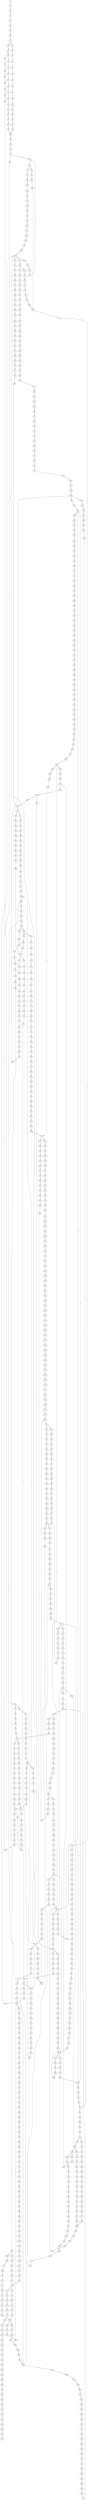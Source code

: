 strict digraph  {
	S0 -> S1 [ label = A ];
	S1 -> S2 [ label = C ];
	S2 -> S3 [ label = T ];
	S3 -> S4 [ label = T ];
	S4 -> S5 [ label = C ];
	S5 -> S6 [ label = A ];
	S6 -> S7 [ label = A ];
	S7 -> S8 [ label = C ];
	S8 -> S9 [ label = C ];
	S8 -> S10 [ label = T ];
	S9 -> S11 [ label = G ];
	S10 -> S12 [ label = G ];
	S11 -> S13 [ label = G ];
	S12 -> S14 [ label = G ];
	S12 -> S15 [ label = C ];
	S13 -> S16 [ label = C ];
	S14 -> S17 [ label = C ];
	S15 -> S18 [ label = C ];
	S16 -> S19 [ label = C ];
	S17 -> S20 [ label = C ];
	S18 -> S21 [ label = C ];
	S19 -> S22 [ label = C ];
	S20 -> S23 [ label = C ];
	S21 -> S24 [ label = T ];
	S22 -> S25 [ label = A ];
	S23 -> S26 [ label = A ];
	S24 -> S27 [ label = A ];
	S25 -> S28 [ label = G ];
	S26 -> S29 [ label = G ];
	S27 -> S30 [ label = G ];
	S28 -> S31 [ label = T ];
	S29 -> S32 [ label = G ];
	S30 -> S33 [ label = G ];
	S31 -> S34 [ label = T ];
	S32 -> S35 [ label = T ];
	S33 -> S36 [ label = T ];
	S34 -> S37 [ label = G ];
	S35 -> S38 [ label = G ];
	S36 -> S39 [ label = G ];
	S37 -> S40 [ label = T ];
	S38 -> S41 [ label = C ];
	S38 -> S42 [ label = G ];
	S39 -> S43 [ label = T ];
	S40 -> S44 [ label = G ];
	S41 -> S45 [ label = G ];
	S42 -> S46 [ label = G ];
	S43 -> S47 [ label = G ];
	S44 -> S48 [ label = C ];
	S45 -> S49 [ label = C ];
	S46 -> S50 [ label = C ];
	S47 -> S51 [ label = C ];
	S48 -> S52 [ label = G ];
	S49 -> S53 [ label = G ];
	S50 -> S54 [ label = T ];
	S51 -> S55 [ label = G ];
	S52 -> S56 [ label = T ];
	S53 -> S57 [ label = T ];
	S54 -> S58 [ label = T ];
	S55 -> S59 [ label = T ];
	S56 -> S60 [ label = C ];
	S57 -> S61 [ label = C ];
	S58 -> S62 [ label = C ];
	S59 -> S60 [ label = C ];
	S60 -> S63 [ label = G ];
	S61 -> S64 [ label = G ];
	S62 -> S65 [ label = G ];
	S63 -> S66 [ label = A ];
	S64 -> S67 [ label = A ];
	S64 -> S68 [ label = T ];
	S65 -> S69 [ label = A ];
	S66 -> S70 [ label = A ];
	S67 -> S71 [ label = C ];
	S68 -> S72 [ label = G ];
	S69 -> S73 [ label = A ];
	S70 -> S74 [ label = C ];
	S71 -> S75 [ label = G ];
	S72 -> S76 [ label = C ];
	S73 -> S77 [ label = C ];
	S74 -> S78 [ label = C ];
	S74 -> S79 [ label = A ];
	S75 -> S80 [ label = C ];
	S76 -> S81 [ label = A ];
	S77 -> S82 [ label = A ];
	S78 -> S83 [ label = T ];
	S79 -> S84 [ label = C ];
	S80 -> S85 [ label = G ];
	S81 -> S86 [ label = T ];
	S82 -> S84 [ label = C ];
	S83 -> S87 [ label = T ];
	S83 -> S88 [ label = G ];
	S84 -> S89 [ label = G ];
	S84 -> S90 [ label = C ];
	S85 -> S91 [ label = C ];
	S86 -> S92 [ label = C ];
	S87 -> S93 [ label = C ];
	S88 -> S94 [ label = T ];
	S89 -> S95 [ label = C ];
	S90 -> S96 [ label = C ];
	S91 -> S97 [ label = C ];
	S92 -> S98 [ label = C ];
	S93 -> S99 [ label = G ];
	S94 -> S100 [ label = C ];
	S95 -> S101 [ label = G ];
	S96 -> S102 [ label = G ];
	S97 -> S103 [ label = T ];
	S98 -> S104 [ label = G ];
	S99 -> S105 [ label = T ];
	S100 -> S106 [ label = G ];
	S101 -> S107 [ label = C ];
	S102 -> S108 [ label = T ];
	S103 -> S109 [ label = C ];
	S104 -> S110 [ label = C ];
	S105 -> S111 [ label = A ];
	S106 -> S112 [ label = C ];
	S107 -> S113 [ label = A ];
	S108 -> S114 [ label = A ];
	S109 -> S115 [ label = G ];
	S110 -> S116 [ label = A ];
	S111 -> S117 [ label = C ];
	S112 -> S118 [ label = G ];
	S113 -> S119 [ label = C ];
	S114 -> S120 [ label = C ];
	S115 -> S121 [ label = G ];
	S116 -> S122 [ label = C ];
	S117 -> S123 [ label = T ];
	S118 -> S124 [ label = C ];
	S119 -> S125 [ label = G ];
	S120 -> S126 [ label = A ];
	S120 -> S127 [ label = G ];
	S121 -> S128 [ label = G ];
	S122 -> S129 [ label = G ];
	S123 -> S130 [ label = T ];
	S124 -> S131 [ label = G ];
	S124 -> S132 [ label = A ];
	S125 -> S133 [ label = T ];
	S126 -> S134 [ label = G ];
	S127 -> S135 [ label = T ];
	S128 -> S136 [ label = C ];
	S129 -> S137 [ label = T ];
	S130 -> S138 [ label = C ];
	S131 -> S139 [ label = A ];
	S132 -> S140 [ label = G ];
	S132 -> S141 [ label = A ];
	S133 -> S142 [ label = C ];
	S134 -> S143 [ label = C ];
	S135 -> S144 [ label = C ];
	S136 -> S145 [ label = T ];
	S137 -> S142 [ label = C ];
	S138 -> S146 [ label = A ];
	S139 -> S147 [ label = G ];
	S140 -> S148 [ label = C ];
	S141 -> S149 [ label = C ];
	S142 -> S150 [ label = G ];
	S142 -> S151 [ label = C ];
	S143 -> S152 [ label = A ];
	S144 -> S153 [ label = C ];
	S145 -> S154 [ label = C ];
	S146 -> S155 [ label = A ];
	S147 -> S156 [ label = C ];
	S148 -> S157 [ label = C ];
	S149 -> S158 [ label = C ];
	S150 -> S159 [ label = A ];
	S151 -> S160 [ label = A ];
	S152 -> S161 [ label = G ];
	S153 -> S162 [ label = A ];
	S154 -> S163 [ label = A ];
	S155 -> S164 [ label = G ];
	S156 -> S165 [ label = A ];
	S157 -> S166 [ label = G ];
	S158 -> S167 [ label = C ];
	S159 -> S168 [ label = G ];
	S160 -> S169 [ label = G ];
	S161 -> S170 [ label = G ];
	S162 -> S169 [ label = G ];
	S163 -> S171 [ label = C ];
	S164 -> S172 [ label = C ];
	S165 -> S173 [ label = G ];
	S166 -> S174 [ label = G ];
	S167 -> S175 [ label = G ];
	S168 -> S176 [ label = C ];
	S169 -> S177 [ label = C ];
	S170 -> S178 [ label = T ];
	S171 -> S179 [ label = G ];
	S172 -> S180 [ label = G ];
	S173 -> S181 [ label = T ];
	S174 -> S182 [ label = T ];
	S175 -> S183 [ label = T ];
	S176 -> S184 [ label = G ];
	S177 -> S185 [ label = T ];
	S177 -> S186 [ label = G ];
	S178 -> S187 [ label = G ];
	S179 -> S188 [ label = T ];
	S180 -> S189 [ label = A ];
	S181 -> S190 [ label = G ];
	S182 -> S191 [ label = G ];
	S183 -> S192 [ label = A ];
	S184 -> S193 [ label = A ];
	S185 -> S194 [ label = T ];
	S186 -> S195 [ label = A ];
	S187 -> S196 [ label = C ];
	S188 -> S197 [ label = C ];
	S189 -> S198 [ label = G ];
	S190 -> S199 [ label = C ];
	S191 -> S200 [ label = A ];
	S191 -> S201 [ label = G ];
	S192 -> S120 [ label = C ];
	S193 -> S202 [ label = G ];
	S194 -> S203 [ label = C ];
	S195 -> S204 [ label = G ];
	S196 -> S205 [ label = A ];
	S197 -> S206 [ label = C ];
	S198 -> S207 [ label = T ];
	S199 -> S208 [ label = A ];
	S200 -> S209 [ label = C ];
	S201 -> S210 [ label = T ];
	S201 -> S211 [ label = A ];
	S202 -> S212 [ label = T ];
	S203 -> S213 [ label = A ];
	S204 -> S214 [ label = T ];
	S205 -> S215 [ label = C ];
	S206 -> S160 [ label = A ];
	S207 -> S216 [ label = C ];
	S208 -> S217 [ label = A ];
	S209 -> S218 [ label = G ];
	S210 -> S219 [ label = G ];
	S210 -> S220 [ label = T ];
	S211 -> S221 [ label = A ];
	S212 -> S216 [ label = C ];
	S213 -> S222 [ label = C ];
	S214 -> S216 [ label = C ];
	S215 -> S223 [ label = G ];
	S216 -> S224 [ label = C ];
	S216 -> S225 [ label = G ];
	S216 -> S226 [ label = T ];
	S217 -> S227 [ label = C ];
	S218 -> S228 [ label = T ];
	S219 -> S229 [ label = G ];
	S220 -> S230 [ label = A ];
	S221 -> S231 [ label = G ];
	S222 -> S232 [ label = G ];
	S223 -> S233 [ label = C ];
	S224 -> S234 [ label = C ];
	S225 -> S235 [ label = A ];
	S226 -> S236 [ label = C ];
	S227 -> S237 [ label = A ];
	S228 -> S238 [ label = G ];
	S229 -> S239 [ label = A ];
	S230 -> S240 [ label = G ];
	S231 -> S241 [ label = A ];
	S232 -> S242 [ label = C ];
	S233 -> S243 [ label = G ];
	S234 -> S244 [ label = T ];
	S234 -> S245 [ label = G ];
	S235 -> S246 [ label = A ];
	S236 -> S247 [ label = G ];
	S237 -> S248 [ label = G ];
	S238 -> S249 [ label = G ];
	S239 -> S250 [ label = A ];
	S240 -> S251 [ label = A ];
	S241 -> S252 [ label = A ];
	S242 -> S253 [ label = C ];
	S243 -> S254 [ label = G ];
	S244 -> S255 [ label = C ];
	S245 -> S256 [ label = C ];
	S246 -> S257 [ label = C ];
	S247 -> S258 [ label = T ];
	S248 -> S259 [ label = C ];
	S249 -> S260 [ label = G ];
	S250 -> S261 [ label = C ];
	S251 -> S262 [ label = A ];
	S252 -> S263 [ label = C ];
	S253 -> S264 [ label = C ];
	S254 -> S265 [ label = T ];
	S255 -> S266 [ label = C ];
	S256 -> S267 [ label = C ];
	S257 -> S78 [ label = C ];
	S258 -> S268 [ label = C ];
	S259 -> S269 [ label = T ];
	S260 -> S270 [ label = T ];
	S261 -> S271 [ label = C ];
	S262 -> S272 [ label = G ];
	S263 -> S273 [ label = G ];
	S264 -> S274 [ label = T ];
	S265 -> S275 [ label = G ];
	S266 -> S276 [ label = G ];
	S267 -> S277 [ label = T ];
	S268 -> S278 [ label = T ];
	S269 -> S279 [ label = A ];
	S270 -> S280 [ label = A ];
	S271 -> S281 [ label = T ];
	S272 -> S282 [ label = G ];
	S273 -> S283 [ label = G ];
	S274 -> S284 [ label = T ];
	S275 -> S285 [ label = C ];
	S276 -> S286 [ label = G ];
	S277 -> S287 [ label = G ];
	S278 -> S288 [ label = G ];
	S279 -> S289 [ label = C ];
	S280 -> S290 [ label = C ];
	S281 -> S291 [ label = C ];
	S282 -> S292 [ label = G ];
	S283 -> S293 [ label = C ];
	S284 -> S294 [ label = C ];
	S285 -> S295 [ label = C ];
	S286 -> S296 [ label = T ];
	S287 -> S297 [ label = T ];
	S288 -> S298 [ label = T ];
	S289 -> S299 [ label = G ];
	S290 -> S300 [ label = T ];
	S291 -> S301 [ label = G ];
	S292 -> S302 [ label = G ];
	S293 -> S303 [ label = A ];
	S294 -> S304 [ label = A ];
	S295 -> S305 [ label = G ];
	S296 -> S306 [ label = C ];
	S297 -> S307 [ label = C ];
	S298 -> S308 [ label = T ];
	S299 -> S309 [ label = A ];
	S300 -> S310 [ label = A ];
	S301 -> S311 [ label = G ];
	S302 -> S312 [ label = T ];
	S302 -> S313 [ label = G ];
	S303 -> S314 [ label = C ];
	S304 -> S315 [ label = T ];
	S305 -> S316 [ label = C ];
	S306 -> S317 [ label = T ];
	S307 -> S318 [ label = G ];
	S308 -> S319 [ label = C ];
	S309 -> S320 [ label = G ];
	S310 -> S321 [ label = T ];
	S311 -> S322 [ label = C ];
	S312 -> S323 [ label = C ];
	S313 -> S324 [ label = T ];
	S314 -> S325 [ label = C ];
	S314 -> S326 [ label = T ];
	S315 -> S327 [ label = C ];
	S316 -> S328 [ label = C ];
	S316 -> S329 [ label = A ];
	S317 -> S330 [ label = G ];
	S318 -> S112 [ label = C ];
	S319 -> S331 [ label = C ];
	S320 -> S332 [ label = A ];
	S321 -> S333 [ label = T ];
	S322 -> S334 [ label = A ];
	S323 -> S335 [ label = T ];
	S324 -> S336 [ label = C ];
	S325 -> S337 [ label = G ];
	S326 -> S338 [ label = G ];
	S327 -> S339 [ label = C ];
	S328 -> S340 [ label = G ];
	S329 -> S341 [ label = A ];
	S330 -> S342 [ label = G ];
	S331 -> S343 [ label = G ];
	S332 -> S344 [ label = A ];
	S333 -> S345 [ label = G ];
	S334 -> S346 [ label = C ];
	S335 -> S347 [ label = C ];
	S336 -> S348 [ label = C ];
	S337 -> S349 [ label = A ];
	S337 -> S350 [ label = G ];
	S338 -> S351 [ label = G ];
	S339 -> S352 [ label = A ];
	S340 -> S353 [ label = G ];
	S341 -> S354 [ label = C ];
	S342 -> S355 [ label = A ];
	S343 -> S356 [ label = T ];
	S344 -> S357 [ label = C ];
	S345 -> S358 [ label = G ];
	S346 -> S359 [ label = G ];
	S346 -> S360 [ label = C ];
	S347 -> S361 [ label = T ];
	S348 -> S362 [ label = G ];
	S349 -> S363 [ label = G ];
	S349 -> S364 [ label = A ];
	S350 -> S365 [ label = G ];
	S351 -> S366 [ label = G ];
	S352 -> S367 [ label = G ];
	S353 -> S368 [ label = T ];
	S354 -> S369 [ label = C ];
	S355 -> S370 [ label = G ];
	S356 -> S371 [ label = G ];
	S357 -> S372 [ label = T ];
	S358 -> S373 [ label = A ];
	S359 -> S374 [ label = C ];
	S360 -> S337 [ label = G ];
	S361 -> S375 [ label = C ];
	S362 -> S376 [ label = C ];
	S362 -> S377 [ label = T ];
	S363 -> S378 [ label = T ];
	S364 -> S379 [ label = T ];
	S365 -> S380 [ label = A ];
	S366 -> S381 [ label = A ];
	S367 -> S382 [ label = A ];
	S368 -> S383 [ label = G ];
	S369 -> S384 [ label = A ];
	S370 -> S385 [ label = G ];
	S371 -> S386 [ label = G ];
	S372 -> S387 [ label = G ];
	S373 -> S388 [ label = A ];
	S374 -> S389 [ label = G ];
	S375 -> S390 [ label = G ];
	S376 -> S391 [ label = C ];
	S377 -> S392 [ label = C ];
	S378 -> S393 [ label = C ];
	S379 -> S394 [ label = G ];
	S380 -> S395 [ label = A ];
	S381 -> S396 [ label = A ];
	S382 -> S397 [ label = A ];
	S383 -> S201 [ label = G ];
	S384 -> S398 [ label = G ];
	S385 -> S399 [ label = G ];
	S386 -> S400 [ label = C ];
	S387 -> S401 [ label = G ];
	S388 -> S402 [ label = C ];
	S389 -> S403 [ label = C ];
	S390 -> S404 [ label = T ];
	S391 -> S405 [ label = G ];
	S392 -> S406 [ label = G ];
	S393 -> S407 [ label = C ];
	S394 -> S408 [ label = T ];
	S395 -> S409 [ label = T ];
	S396 -> S410 [ label = C ];
	S397 -> S411 [ label = C ];
	S398 -> S412 [ label = A ];
	S398 -> S413 [ label = T ];
	S399 -> S414 [ label = T ];
	S400 -> S415 [ label = C ];
	S401 -> S416 [ label = C ];
	S402 -> S417 [ label = G ];
	S403 -> S418 [ label = G ];
	S404 -> S419 [ label = G ];
	S405 -> S420 [ label = G ];
	S406 -> S421 [ label = G ];
	S407 -> S422 [ label = A ];
	S408 -> S423 [ label = A ];
	S409 -> S424 [ label = T ];
	S410 -> S425 [ label = T ];
	S411 -> S426 [ label = C ];
	S412 -> S427 [ label = A ];
	S413 -> S428 [ label = C ];
	S414 -> S429 [ label = G ];
	S415 -> S430 [ label = C ];
	S416 -> S431 [ label = G ];
	S417 -> S432 [ label = G ];
	S418 -> S433 [ label = C ];
	S418 -> S434 [ label = G ];
	S419 -> S435 [ label = G ];
	S420 -> S436 [ label = A ];
	S421 -> S437 [ label = A ];
	S422 -> S438 [ label = G ];
	S423 -> S439 [ label = G ];
	S424 -> S440 [ label = G ];
	S425 -> S441 [ label = G ];
	S426 -> S442 [ label = A ];
	S426 -> S443 [ label = G ];
	S427 -> S444 [ label = C ];
	S428 -> S445 [ label = G ];
	S429 -> S446 [ label = T ];
	S430 -> S447 [ label = G ];
	S431 -> S448 [ label = C ];
	S432 -> S449 [ label = T ];
	S433 -> S450 [ label = G ];
	S434 -> S451 [ label = C ];
	S435 -> S452 [ label = T ];
	S436 -> S453 [ label = A ];
	S437 -> S454 [ label = A ];
	S438 -> S455 [ label = T ];
	S438 -> S456 [ label = C ];
	S439 -> S457 [ label = T ];
	S440 -> S458 [ label = A ];
	S441 -> S459 [ label = G ];
	S442 -> S460 [ label = G ];
	S442 -> S461 [ label = C ];
	S443 -> S462 [ label = G ];
	S444 -> S463 [ label = A ];
	S445 -> S464 [ label = C ];
	S446 -> S465 [ label = T ];
	S447 -> S466 [ label = T ];
	S448 -> S467 [ label = A ];
	S449 -> S468 [ label = A ];
	S450 -> S469 [ label = T ];
	S451 -> S470 [ label = T ];
	S452 -> S471 [ label = A ];
	S453 -> S472 [ label = C ];
	S454 -> S473 [ label = C ];
	S455 -> S474 [ label = A ];
	S456 -> S185 [ label = T ];
	S457 -> S475 [ label = T ];
	S458 -> S476 [ label = A ];
	S459 -> S477 [ label = A ];
	S460 -> S478 [ label = A ];
	S461 -> S479 [ label = C ];
	S462 -> S480 [ label = A ];
	S463 -> S481 [ label = G ];
	S464 -> S482 [ label = G ];
	S465 -> S483 [ label = C ];
	S466 -> S484 [ label = C ];
	S467 -> S485 [ label = G ];
	S468 -> S486 [ label = C ];
	S469 -> S487 [ label = C ];
	S470 -> S488 [ label = G ];
	S471 -> S489 [ label = C ];
	S472 -> S490 [ label = T ];
	S473 -> S491 [ label = A ];
	S473 -> S492 [ label = T ];
	S474 -> S493 [ label = G ];
	S475 -> S494 [ label = T ];
	S476 -> S495 [ label = C ];
	S477 -> S496 [ label = C ];
	S478 -> S497 [ label = C ];
	S479 -> S498 [ label = A ];
	S480 -> S499 [ label = C ];
	S481 -> S500 [ label = C ];
	S482 -> S501 [ label = C ];
	S483 -> S502 [ label = C ];
	S484 -> S503 [ label = C ];
	S485 -> S504 [ label = C ];
	S486 -> S505 [ label = G ];
	S487 -> S64 [ label = G ];
	S488 -> S506 [ label = G ];
	S489 -> S507 [ label = C ];
	S490 -> S508 [ label = G ];
	S491 -> S509 [ label = G ];
	S492 -> S510 [ label = A ];
	S493 -> S511 [ label = G ];
	S493 -> S512 [ label = C ];
	S494 -> S513 [ label = C ];
	S495 -> S514 [ label = C ];
	S496 -> S515 [ label = C ];
	S497 -> S516 [ label = T ];
	S498 -> S517 [ label = C ];
	S499 -> S518 [ label = G ];
	S500 -> S519 [ label = C ];
	S501 -> S132 [ label = A ];
	S502 -> S520 [ label = A ];
	S503 -> S521 [ label = A ];
	S504 -> S522 [ label = G ];
	S505 -> S523 [ label = A ];
	S506 -> S524 [ label = A ];
	S507 -> S525 [ label = G ];
	S508 -> S526 [ label = C ];
	S509 -> S527 [ label = G ];
	S510 -> S528 [ label = C ];
	S511 -> S529 [ label = G ];
	S512 -> S530 [ label = T ];
	S513 -> S531 [ label = A ];
	S514 -> S532 [ label = C ];
	S515 -> S533 [ label = C ];
	S516 -> S534 [ label = C ];
	S517 -> S535 [ label = C ];
	S518 -> S536 [ label = C ];
	S518 -> S537 [ label = T ];
	S519 -> S538 [ label = G ];
	S520 -> S539 [ label = G ];
	S521 -> S540 [ label = G ];
	S522 -> S541 [ label = G ];
	S523 -> S542 [ label = A ];
	S524 -> S543 [ label = A ];
	S525 -> S544 [ label = G ];
	S526 -> S545 [ label = A ];
	S527 -> S546 [ label = A ];
	S528 -> S547 [ label = A ];
	S529 -> S548 [ label = T ];
	S530 -> S549 [ label = C ];
	S531 -> S550 [ label = C ];
	S532 -> S551 [ label = G ];
	S533 -> S552 [ label = G ];
	S534 -> S553 [ label = C ];
	S535 -> S554 [ label = C ];
	S536 -> S555 [ label = C ];
	S537 -> S556 [ label = C ];
	S538 -> S557 [ label = T ];
	S539 -> S558 [ label = C ];
	S540 -> S559 [ label = T ];
	S541 -> S560 [ label = G ];
	S542 -> S561 [ label = G ];
	S543 -> S562 [ label = T ];
	S544 -> S563 [ label = T ];
	S545 -> S564 [ label = A ];
	S546 -> S565 [ label = A ];
	S547 -> S566 [ label = A ];
	S548 -> S567 [ label = C ];
	S549 -> S568 [ label = C ];
	S550 -> S569 [ label = T ];
	S551 -> S570 [ label = T ];
	S552 -> S571 [ label = T ];
	S553 -> S572 [ label = C ];
	S554 -> S573 [ label = C ];
	S555 -> S574 [ label = C ];
	S556 -> S575 [ label = G ];
	S557 -> S576 [ label = C ];
	S558 -> S577 [ label = A ];
	S559 -> S474 [ label = A ];
	S560 -> S578 [ label = T ];
	S561 -> S579 [ label = A ];
	S562 -> S580 [ label = G ];
	S563 -> S581 [ label = G ];
	S564 -> S582 [ label = C ];
	S565 -> S583 [ label = T ];
	S566 -> S584 [ label = C ];
	S567 -> S585 [ label = A ];
	S568 -> S586 [ label = A ];
	S569 -> S587 [ label = C ];
	S570 -> S588 [ label = C ];
	S571 -> S589 [ label = C ];
	S572 -> S590 [ label = A ];
	S573 -> S591 [ label = T ];
	S574 -> S592 [ label = A ];
	S575 -> S593 [ label = T ];
	S576 -> S594 [ label = C ];
	S577 -> S595 [ label = G ];
	S578 -> S596 [ label = G ];
	S579 -> S597 [ label = A ];
	S580 -> S598 [ label = G ];
	S581 -> S599 [ label = G ];
	S582 -> S600 [ label = C ];
	S583 -> S601 [ label = A ];
	S584 -> S602 [ label = G ];
	S585 -> S603 [ label = C ];
	S586 -> S604 [ label = C ];
	S587 -> S605 [ label = C ];
	S588 -> S606 [ label = T ];
	S589 -> S606 [ label = T ];
	S590 -> S607 [ label = T ];
	S591 -> S608 [ label = T ];
	S592 -> S609 [ label = T ];
	S593 -> S610 [ label = G ];
	S594 -> S611 [ label = T ];
	S595 -> S612 [ label = A ];
	S596 -> S613 [ label = C ];
	S597 -> S614 [ label = G ];
	S598 -> S615 [ label = G ];
	S599 -> S210 [ label = T ];
	S600 -> S616 [ label = A ];
	S601 -> S617 [ label = G ];
	S602 -> S618 [ label = A ];
	S603 -> S619 [ label = T ];
	S604 -> S620 [ label = C ];
	S605 -> S621 [ label = T ];
	S606 -> S622 [ label = C ];
	S607 -> S623 [ label = C ];
	S608 -> S624 [ label = C ];
	S609 -> S625 [ label = C ];
	S610 -> S626 [ label = A ];
	S611 -> S627 [ label = C ];
	S612 -> S628 [ label = T ];
	S613 -> S629 [ label = C ];
	S614 -> S630 [ label = T ];
	S615 -> S631 [ label = G ];
	S616 -> S398 [ label = G ];
	S617 -> S632 [ label = T ];
	S618 -> S633 [ label = A ];
	S619 -> S634 [ label = C ];
	S620 -> S635 [ label = G ];
	S621 -> S636 [ label = T ];
	S622 -> S637 [ label = G ];
	S623 -> S638 [ label = T ];
	S624 -> S639 [ label = C ];
	S624 -> S640 [ label = G ];
	S625 -> S641 [ label = G ];
	S626 -> S642 [ label = C ];
	S627 -> S643 [ label = T ];
	S628 -> S644 [ label = A ];
	S629 -> S645 [ label = G ];
	S630 -> S646 [ label = G ];
	S631 -> S647 [ label = T ];
	S632 -> S648 [ label = C ];
	S633 -> S649 [ label = A ];
	S634 -> S650 [ label = G ];
	S635 -> S651 [ label = G ];
	S636 -> S652 [ label = T ];
	S637 -> S653 [ label = G ];
	S638 -> S654 [ label = G ];
	S639 -> S655 [ label = T ];
	S640 -> S656 [ label = A ];
	S641 -> S657 [ label = T ];
	S642 -> S658 [ label = C ];
	S643 -> S659 [ label = T ];
	S643 -> S660 [ label = G ];
	S644 -> S661 [ label = A ];
	S645 -> S316 [ label = C ];
	S646 -> S662 [ label = T ];
	S647 -> S663 [ label = C ];
	S648 -> S664 [ label = T ];
	S649 -> S665 [ label = A ];
	S650 -> S666 [ label = C ];
	S651 -> S667 [ label = A ];
	S652 -> S668 [ label = C ];
	S653 -> S669 [ label = C ];
	S654 -> S670 [ label = C ];
	S655 -> S671 [ label = G ];
	S656 -> S672 [ label = T ];
	S657 -> S673 [ label = C ];
	S658 -> S674 [ label = G ];
	S659 -> S675 [ label = C ];
	S660 -> S676 [ label = T ];
	S661 -> S677 [ label = A ];
	S662 -> S678 [ label = C ];
	S663 -> S679 [ label = C ];
	S664 -> S680 [ label = C ];
	S665 -> S681 [ label = C ];
	S666 -> S682 [ label = T ];
	S667 -> S683 [ label = C ];
	S668 -> S684 [ label = A ];
	S669 -> S685 [ label = A ];
	S670 -> S686 [ label = C ];
	S671 -> S687 [ label = T ];
	S672 -> S688 [ label = C ];
	S673 -> S689 [ label = C ];
	S674 -> S690 [ label = G ];
	S675 -> S691 [ label = T ];
	S676 -> S692 [ label = C ];
	S677 -> S693 [ label = A ];
	S678 -> S694 [ label = C ];
	S679 -> S362 [ label = G ];
	S680 -> S695 [ label = T ];
	S681 -> S696 [ label = A ];
	S682 -> S697 [ label = T ];
	S683 -> S518 [ label = G ];
	S684 -> S698 [ label = T ];
	S685 -> S346 [ label = C ];
	S686 -> S699 [ label = A ];
	S687 -> S700 [ label = C ];
	S688 -> S701 [ label = G ];
	S689 -> S702 [ label = T ];
	S690 -> S703 [ label = T ];
	S691 -> S704 [ label = C ];
	S692 -> S705 [ label = G ];
	S693 -> S706 [ label = A ];
	S694 -> S707 [ label = T ];
	S695 -> S708 [ label = C ];
	S696 -> S709 [ label = G ];
	S697 -> S710 [ label = C ];
	S698 -> S711 [ label = C ];
	S699 -> S712 [ label = G ];
	S700 -> S713 [ label = C ];
	S701 -> S714 [ label = T ];
	S702 -> S715 [ label = C ];
	S703 -> S716 [ label = C ];
	S704 -> S717 [ label = G ];
	S705 -> S718 [ label = T ];
	S706 -> S719 [ label = C ];
	S707 -> S720 [ label = G ];
	S708 -> S721 [ label = T ];
	S709 -> S722 [ label = A ];
	S710 -> S723 [ label = A ];
	S711 -> S724 [ label = C ];
	S712 -> S725 [ label = T ];
	S713 -> S726 [ label = T ];
	S714 -> S727 [ label = T ];
	S715 -> S643 [ label = T ];
	S716 -> S728 [ label = G ];
	S717 -> S729 [ label = G ];
	S718 -> S730 [ label = G ];
	S719 -> S731 [ label = T ];
	S720 -> S732 [ label = G ];
	S721 -> S733 [ label = G ];
	S722 -> S734 [ label = A ];
	S723 -> S735 [ label = T ];
	S724 -> S352 [ label = A ];
	S725 -> S736 [ label = C ];
	S726 -> S737 [ label = A ];
	S726 -> S738 [ label = T ];
	S727 -> S739 [ label = T ];
	S728 -> S740 [ label = C ];
	S729 -> S741 [ label = A ];
	S730 -> S742 [ label = G ];
	S731 -> S743 [ label = T ];
	S732 -> S744 [ label = C ];
	S733 -> S745 [ label = A ];
	S734 -> S746 [ label = G ];
	S735 -> S747 [ label = C ];
	S736 -> S748 [ label = G ];
	S737 -> S749 [ label = C ];
	S738 -> S750 [ label = G ];
	S739 -> S751 [ label = G ];
	S740 -> S752 [ label = G ];
	S741 -> S753 [ label = G ];
	S742 -> S754 [ label = T ];
	S743 -> S755 [ label = T ];
	S744 -> S756 [ label = C ];
	S745 -> S757 [ label = G ];
	S746 -> S758 [ label = G ];
	S747 -> S339 [ label = C ];
	S748 -> S759 [ label = T ];
	S749 -> S760 [ label = T ];
	S750 -> S761 [ label = T ];
	S751 -> S762 [ label = T ];
	S752 -> S763 [ label = T ];
	S753 -> S764 [ label = A ];
	S754 -> S471 [ label = A ];
	S755 -> S765 [ label = G ];
	S756 -> S766 [ label = T ];
	S757 -> S767 [ label = T ];
	S758 -> S768 [ label = G ];
	S759 -> S769 [ label = A ];
	S760 -> S770 [ label = A ];
	S761 -> S771 [ label = A ];
	S762 -> S772 [ label = A ];
	S763 -> S773 [ label = A ];
	S764 -> S774 [ label = G ];
	S765 -> S775 [ label = C ];
	S766 -> S776 [ label = G ];
	S767 -> S777 [ label = A ];
	S768 -> S302 [ label = G ];
	S769 -> S778 [ label = A ];
	S770 -> S779 [ label = C ];
	S771 -> S780 [ label = G ];
	S772 -> S781 [ label = G ];
	S773 -> S782 [ label = G ];
	S774 -> S783 [ label = G ];
	S775 -> S784 [ label = C ];
	S776 -> S785 [ label = G ];
	S778 -> S786 [ label = G ];
	S779 -> S787 [ label = C ];
	S780 -> S788 [ label = G ];
	S781 -> S789 [ label = G ];
	S782 -> S790 [ label = C ];
	S783 -> S791 [ label = T ];
	S784 -> S792 [ label = G ];
	S785 -> S793 [ label = G ];
	S786 -> S794 [ label = A ];
	S787 -> S795 [ label = A ];
	S788 -> S796 [ label = A ];
	S789 -> S796 [ label = A ];
	S790 -> S797 [ label = C ];
	S791 -> S798 [ label = C ];
	S792 -> S799 [ label = T ];
	S793 -> S800 [ label = T ];
	S794 -> S801 [ label = C ];
	S795 -> S802 [ label = G ];
	S796 -> S803 [ label = G ];
	S796 -> S804 [ label = A ];
	S797 -> S805 [ label = G ];
	S798 -> S806 [ label = C ];
	S799 -> S807 [ label = A ];
	S800 -> S808 [ label = C ];
	S801 -> S809 [ label = G ];
	S802 -> S810 [ label = G ];
	S803 -> S811 [ label = A ];
	S804 -> S812 [ label = A ];
	S805 -> S813 [ label = G ];
	S805 -> S814 [ label = C ];
	S806 -> S815 [ label = C ];
	S807 -> S816 [ label = G ];
	S808 -> S817 [ label = C ];
	S809 -> S818 [ label = G ];
	S810 -> S819 [ label = A ];
	S811 -> S820 [ label = G ];
	S812 -> S821 [ label = G ];
	S813 -> S822 [ label = T ];
	S814 -> S823 [ label = T ];
	S815 -> S824 [ label = A ];
	S815 -> S825 [ label = G ];
	S816 -> S826 [ label = C ];
	S817 -> S827 [ label = C ];
	S818 -> S828 [ label = C ];
	S819 -> S829 [ label = G ];
	S820 -> S830 [ label = G ];
	S821 -> S831 [ label = G ];
	S822 -> S191 [ label = G ];
	S823 -> S832 [ label = G ];
	S824 -> S833 [ label = G ];
	S825 -> S834 [ label = G ];
	S825 -> S835 [ label = A ];
	S826 -> S836 [ label = C ];
	S827 -> S837 [ label = G ];
	S828 -> S838 [ label = T ];
	S829 -> S839 [ label = A ];
	S830 -> S791 [ label = T ];
	S831 -> S840 [ label = T ];
	S832 -> S841 [ label = G ];
	S833 -> S842 [ label = A ];
	S834 -> S843 [ label = A ];
	S835 -> S844 [ label = G ];
	S835 -> S845 [ label = A ];
	S836 -> S805 [ label = G ];
	S837 -> S835 [ label = A ];
	S838 -> S846 [ label = C ];
	S839 -> S847 [ label = G ];
	S840 -> S848 [ label = C ];
	S841 -> S849 [ label = A ];
	S842 -> S850 [ label = G ];
	S843 -> S851 [ label = G ];
	S844 -> S852 [ label = T ];
	S845 -> S853 [ label = G ];
	S846 -> S854 [ label = T ];
	S847 -> S855 [ label = T ];
	S848 -> S856 [ label = C ];
	S849 -> S857 [ label = A ];
	S850 -> S858 [ label = C ];
	S851 -> S859 [ label = G ];
	S852 -> S860 [ label = C ];
	S853 -> S861 [ label = T ];
	S854 -> S862 [ label = C ];
	S855 -> S863 [ label = C ];
	S856 -> S864 [ label = C ];
	S857 -> S865 [ label = G ];
	S858 -> S866 [ label = C ];
	S859 -> S867 [ label = C ];
	S860 -> S407 [ label = C ];
	S861 -> S868 [ label = C ];
	S862 -> S869 [ label = G ];
	S863 -> S870 [ label = A ];
	S864 -> S825 [ label = G ];
	S865 -> S871 [ label = A ];
	S866 -> S872 [ label = A ];
	S867 -> S873 [ label = G ];
	S868 -> S874 [ label = G ];
	S869 -> S875 [ label = A ];
	S870 -> S876 [ label = G ];
	S871 -> S252 [ label = A ];
	S872 -> S877 [ label = C ];
	S873 -> S878 [ label = T ];
	S874 -> S879 [ label = C ];
	S874 -> S880 [ label = A ];
	S875 -> S881 [ label = A ];
	S876 -> S882 [ label = G ];
	S877 -> S883 [ label = G ];
	S878 -> S884 [ label = G ];
	S879 -> S885 [ label = G ];
	S880 -> S886 [ label = G ];
	S881 -> S887 [ label = G ];
	S882 -> S888 [ label = A ];
	S883 -> S889 [ label = G ];
	S884 -> S890 [ label = G ];
	S885 -> S891 [ label = G ];
	S886 -> S892 [ label = G ];
	S887 -> S893 [ label = T ];
	S888 -> S894 [ label = C ];
	S889 -> S895 [ label = T ];
	S890 -> S896 [ label = T ];
	S891 -> S897 [ label = C ];
	S892 -> S898 [ label = T ];
	S893 -> S899 [ label = C ];
	S894 -> S900 [ label = C ];
	S895 -> S901 [ label = T ];
	S896 -> S902 [ label = A ];
	S897 -> S903 [ label = T ];
	S898 -> S904 [ label = A ];
	S899 -> S874 [ label = G ];
	S900 -> S905 [ label = A ];
	S901 -> S906 [ label = A ];
	S902 -> S907 [ label = T ];
	S903 -> S908 [ label = A ];
	S904 -> S909 [ label = T ];
	S905 -> S910 [ label = G ];
	S906 -> S911 [ label = C ];
	S907 -> S912 [ label = G ];
	S908 -> S913 [ label = T ];
	S909 -> S914 [ label = A ];
	S910 -> S915 [ label = T ];
	S911 -> S916 [ label = T ];
	S912 -> S917 [ label = A ];
	S913 -> S918 [ label = A ];
	S914 -> S919 [ label = A ];
	S915 -> S920 [ label = C ];
	S916 -> S921 [ label = G ];
	S917 -> S922 [ label = G ];
	S918 -> S923 [ label = G ];
	S919 -> S924 [ label = G ];
	S920 -> S925 [ label = T ];
	S921 -> S926 [ label = C ];
	S922 -> S927 [ label = C ];
	S923 -> S928 [ label = T ];
	S924 -> S929 [ label = T ];
	S925 -> S930 [ label = C ];
	S926 -> S931 [ label = A ];
	S927 -> S932 [ label = G ];
	S928 -> S933 [ label = A ];
	S929 -> S934 [ label = C ];
	S930 -> S935 [ label = T ];
	S931 -> S936 [ label = G ];
	S932 -> S937 [ label = G ];
	S933 -> S938 [ label = G ];
	S934 -> S939 [ label = G ];
	S935 -> S940 [ label = G ];
	S936 -> S941 [ label = A ];
	S937 -> S942 [ label = T ];
	S938 -> S943 [ label = C ];
	S939 -> S944 [ label = T ];
	S940 -> S945 [ label = T ];
	S941 -> S946 [ label = C ];
	S942 -> S947 [ label = C ];
	S943 -> S948 [ label = C ];
	S944 -> S949 [ label = G ];
	S945 -> S950 [ label = A ];
	S946 -> S951 [ label = G ];
	S947 -> S952 [ label = G ];
	S948 -> S953 [ label = G ];
	S949 -> S954 [ label = G ];
	S951 -> S955 [ label = G ];
	S952 -> S956 [ label = C ];
	S953 -> S957 [ label = A ];
	S954 -> S754 [ label = T ];
	S955 -> S958 [ label = A ];
	S956 -> S959 [ label = A ];
	S957 -> S960 [ label = A ];
	S958 -> S961 [ label = C ];
	S959 -> S962 [ label = C ];
	S960 -> S963 [ label = A ];
	S961 -> S964 [ label = A ];
	S962 -> S965 [ label = G ];
	S963 -> S966 [ label = C ];
	S964 -> S967 [ label = C ];
	S965 -> S968 [ label = C ];
	S966 -> S969 [ label = C ];
	S967 -> S970 [ label = A ];
	S968 -> S971 [ label = G ];
	S969 -> S972 [ label = C ];
	S970 -> S973 [ label = C ];
	S971 -> S403 [ label = C ];
	S972 -> S974 [ label = C ];
	S973 -> S975 [ label = C ];
	S974 -> S976 [ label = G ];
	S975 -> S977 [ label = T ];
	S976 -> S978 [ label = A ];
	S977 -> S979 [ label = C ];
	S978 -> S980 [ label = C ];
	S979 -> S981 [ label = T ];
	S980 -> S982 [ label = T ];
	S981 -> S983 [ label = A ];
	S982 -> S984 [ label = A ];
	S983 -> S985 [ label = G ];
	S984 -> S986 [ label = G ];
	S985 -> S987 [ label = A ];
	S986 -> S988 [ label = A ];
	S987 -> S989 [ label = A ];
	S988 -> S990 [ label = A ];
	S989 -> S991 [ label = C ];
	S990 -> S992 [ label = T ];
	S991 -> S993 [ label = G ];
	S992 -> S994 [ label = C ];
	S993 -> S995 [ label = A ];
	S994 -> S996 [ label = G ];
	S995 -> S997 [ label = G ];
	S996 -> S998 [ label = G ];
	S997 -> S999 [ label = G ];
	S998 -> S1000 [ label = G ];
	S999 -> S1001 [ label = T ];
	S1000 -> S1002 [ label = T ];
	S1001 -> S1003 [ label = G ];
	S1002 -> S1004 [ label = A ];
	S1003 -> S1005 [ label = T ];
	S1004 -> S1006 [ label = T ];
	S1005 -> S1007 [ label = C ];
	S1006 -> S1008 [ label = C ];
	S1007 -> S1009 [ label = C ];
	S1008 -> S1010 [ label = C ];
	S1009 -> S1011 [ label = C ];
	S1010 -> S1012 [ label = C ];
	S1011 -> S1013 [ label = T ];
	S1012 -> S1014 [ label = G ];
	S1013 -> S1015 [ label = G ];
	S1014 -> S1016 [ label = A ];
	S1015 -> S1017 [ label = T ];
	S1016 -> S1018 [ label = A ];
	S1017 -> S1019 [ label = C ];
	S1018 -> S1020 [ label = A ];
	S1019 -> S1021 [ label = C ];
	S1020 -> S1022 [ label = G ];
	S1021 -> S726 [ label = T ];
	S1022 -> S1023 [ label = T ];
	S1023 -> S1024 [ label = G ];
	S1024 -> S1025 [ label = T ];
	S1025 -> S1026 [ label = C ];
	S1026 -> S1027 [ label = G ];
	S1027 -> S1028 [ label = T ];
	S1028 -> S1029 [ label = C ];
	S1029 -> S1030 [ label = G ];
	S1030 -> S1031 [ label = G ];
	S1031 -> S1032 [ label = A ];
	S1032 -> S454 [ label = A ];
}
